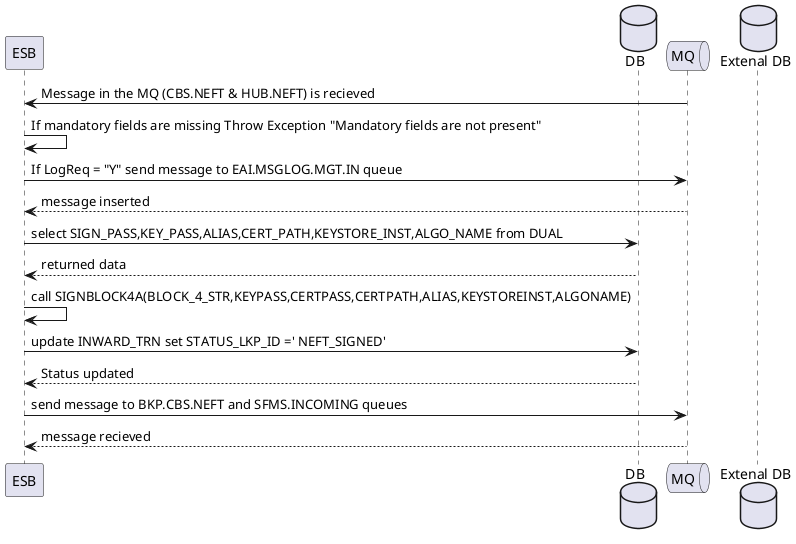 @startuml NEFT OUTPUT 

participant ESB
Database "DB" as DB
Queue "MQ" as MQ
Database "Extenal DB" as FN

MQ-> ESB :  Message in the MQ (CBS.NEFT & HUB.NEFT) is recieved

ESB -> ESB : If mandatory fields are missing Throw Exception "Mandatory fields are not present"

ESB -> MQ: If LogReq = "Y" send message to EAI.MSGLOG.MGT.IN queue
MQ --> ESB: message inserted

ESB -> DB: select SIGN_PASS,KEY_PASS,ALIAS,CERT_PATH,KEYSTORE_INST,ALGO_NAME from DUAL
DB --> ESB : returned data

ESB -> ESB : call SIGNBLOCK4A(BLOCK_4_STR,KEYPASS,CERTPASS,CERTPATH,ALIAS,KEYSTOREINST,ALGONAME)

ESB -> DB : update INWARD_TRN set STATUS_LKP_ID =' NEFT_SIGNED' 
DB --> ESB : Status updated 

ESB -> MQ : send message to BKP.CBS.NEFT and SFMS.INCOMING queues
MQ --> ESB: message recieved

@enduml